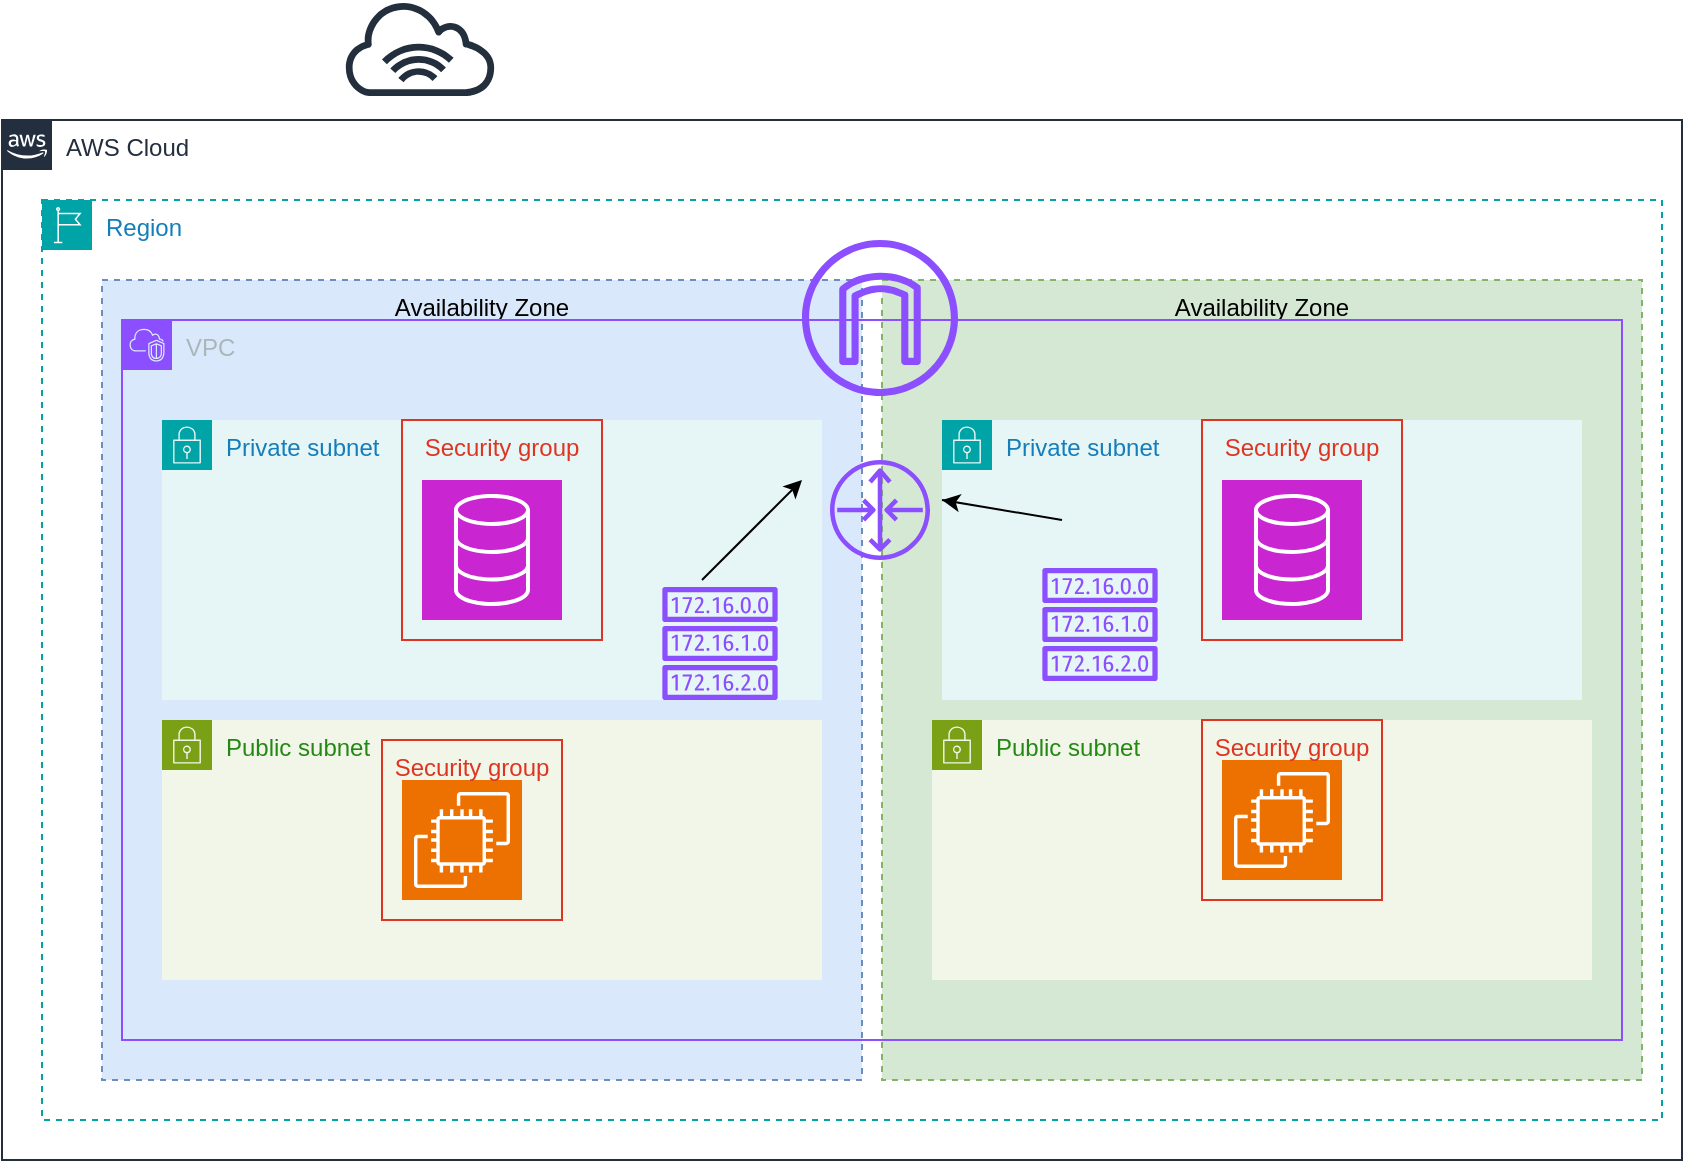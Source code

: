 <mxfile version="26.0.3">
  <diagram name="Page-1" id="RZY3JpxBHkTG_u_wGFGS">
    <mxGraphModel dx="876" dy="1796" grid="1" gridSize="10" guides="1" tooltips="1" connect="1" arrows="1" fold="1" page="1" pageScale="1" pageWidth="850" pageHeight="1100" math="0" shadow="0">
      <root>
        <mxCell id="0" />
        <mxCell id="1" parent="0" />
        <mxCell id="8vWoVJzwzstvlCPn-cag-1" value="AWS Cloud" style="points=[[0,0],[0.25,0],[0.5,0],[0.75,0],[1,0],[1,0.25],[1,0.5],[1,0.75],[1,1],[0.75,1],[0.5,1],[0.25,1],[0,1],[0,0.75],[0,0.5],[0,0.25]];outlineConnect=0;gradientColor=none;html=1;whiteSpace=wrap;fontSize=12;fontStyle=0;container=1;pointerEvents=0;collapsible=0;recursiveResize=0;shape=mxgraph.aws4.group;grIcon=mxgraph.aws4.group_aws_cloud_alt;strokeColor=#232F3E;fillColor=none;verticalAlign=top;align=left;spacingLeft=30;fontColor=#232F3E;dashed=0;movable=0;resizable=0;rotatable=0;deletable=0;editable=0;locked=1;connectable=0;" parent="1" vertex="1">
          <mxGeometry x="10" y="30" width="840" height="520" as="geometry" />
        </mxCell>
        <mxCell id="8vWoVJzwzstvlCPn-cag-2" value="Region" style="points=[[0,0],[0.25,0],[0.5,0],[0.75,0],[1,0],[1,0.25],[1,0.5],[1,0.75],[1,1],[0.75,1],[0.5,1],[0.25,1],[0,1],[0,0.75],[0,0.5],[0,0.25]];outlineConnect=0;gradientColor=none;html=1;whiteSpace=wrap;fontSize=12;fontStyle=0;container=1;pointerEvents=0;collapsible=0;recursiveResize=0;shape=mxgraph.aws4.group;grIcon=mxgraph.aws4.group_region;strokeColor=#00A4A6;fillColor=none;verticalAlign=top;align=left;spacingLeft=30;fontColor=#147EBA;dashed=1;movable=0;resizable=0;rotatable=0;deletable=0;editable=0;locked=1;connectable=0;" parent="1" vertex="1">
          <mxGeometry x="30" y="70" width="810" height="460" as="geometry" />
        </mxCell>
        <mxCell id="8vWoVJzwzstvlCPn-cag-7" value="Availability Zone" style="fillColor=#d5e8d4;strokeColor=#82b366;dashed=1;verticalAlign=top;fontStyle=0;whiteSpace=wrap;html=1;movable=0;resizable=0;rotatable=0;deletable=0;editable=0;locked=1;connectable=0;" parent="8vWoVJzwzstvlCPn-cag-2" vertex="1">
          <mxGeometry x="420" y="40" width="380" height="400" as="geometry" />
        </mxCell>
        <mxCell id="8vWoVJzwzstvlCPn-cag-10" value="Availability Zone" style="fillColor=none;strokeColor=#147EBA;dashed=1;verticalAlign=top;fontStyle=0;fontColor=#147EBA;whiteSpace=wrap;html=1;movable=0;resizable=0;rotatable=0;deletable=0;editable=0;locked=1;connectable=0;" parent="8vWoVJzwzstvlCPn-cag-2" vertex="1">
          <mxGeometry x="30" y="40" width="380" height="400" as="geometry" />
        </mxCell>
        <mxCell id="8vWoVJzwzstvlCPn-cag-4" value="Availability Zone" style="dashed=1;verticalAlign=top;fontStyle=0;whiteSpace=wrap;html=1;fillColor=#dae8fc;strokeColor=#6c8ebf;movable=0;resizable=0;rotatable=0;deletable=0;editable=0;locked=1;connectable=0;" parent="8vWoVJzwzstvlCPn-cag-2" vertex="1">
          <mxGeometry x="30" y="40" width="380" height="400" as="geometry" />
        </mxCell>
        <mxCell id="8vWoVJzwzstvlCPn-cag-9" value="Private subnet" style="points=[[0,0],[0.25,0],[0.5,0],[0.75,0],[1,0],[1,0.25],[1,0.5],[1,0.75],[1,1],[0.75,1],[0.5,1],[0.25,1],[0,1],[0,0.75],[0,0.5],[0,0.25]];outlineConnect=0;gradientColor=none;html=1;whiteSpace=wrap;fontSize=12;fontStyle=0;container=1;pointerEvents=0;collapsible=0;recursiveResize=0;shape=mxgraph.aws4.group;grIcon=mxgraph.aws4.group_security_group;grStroke=0;strokeColor=#00A4A6;fillColor=#E6F6F7;verticalAlign=top;align=left;spacingLeft=30;fontColor=#147EBA;dashed=0;movable=0;resizable=0;rotatable=0;deletable=0;editable=0;locked=1;connectable=0;" parent="8vWoVJzwzstvlCPn-cag-2" vertex="1">
          <mxGeometry x="60" y="110" width="330" height="140" as="geometry" />
        </mxCell>
        <mxCell id="8vWoVJzwzstvlCPn-cag-11" value="Private subnet" style="points=[[0,0],[0.25,0],[0.5,0],[0.75,0],[1,0],[1,0.25],[1,0.5],[1,0.75],[1,1],[0.75,1],[0.5,1],[0.25,1],[0,1],[0,0.75],[0,0.5],[0,0.25]];outlineConnect=0;gradientColor=none;html=1;whiteSpace=wrap;fontSize=12;fontStyle=0;container=1;pointerEvents=0;collapsible=0;recursiveResize=0;shape=mxgraph.aws4.group;grIcon=mxgraph.aws4.group_security_group;grStroke=0;strokeColor=#00A4A6;fillColor=#E6F6F7;verticalAlign=top;align=left;spacingLeft=30;fontColor=#147EBA;dashed=0;movable=0;resizable=0;rotatable=0;deletable=0;editable=0;locked=1;connectable=0;" parent="8vWoVJzwzstvlCPn-cag-2" vertex="1">
          <mxGeometry x="450" y="110" width="320" height="140" as="geometry" />
        </mxCell>
        <mxCell id="8vWoVJzwzstvlCPn-cag-13" value="Public subnet" style="points=[[0,0],[0.25,0],[0.5,0],[0.75,0],[1,0],[1,0.25],[1,0.5],[1,0.75],[1,1],[0.75,1],[0.5,1],[0.25,1],[0,1],[0,0.75],[0,0.5],[0,0.25]];outlineConnect=0;gradientColor=none;html=1;whiteSpace=wrap;fontSize=12;fontStyle=0;container=1;pointerEvents=0;collapsible=0;recursiveResize=0;shape=mxgraph.aws4.group;grIcon=mxgraph.aws4.group_security_group;grStroke=0;strokeColor=#7AA116;fillColor=#F2F6E8;verticalAlign=top;align=left;spacingLeft=30;fontColor=#248814;dashed=0;movable=0;resizable=0;rotatable=0;deletable=0;editable=0;locked=1;connectable=0;" parent="8vWoVJzwzstvlCPn-cag-2" vertex="1">
          <mxGeometry x="60" y="260" width="330" height="130" as="geometry" />
        </mxCell>
        <mxCell id="8vWoVJzwzstvlCPn-cag-15" value="Public subnet" style="points=[[0,0],[0.25,0],[0.5,0],[0.75,0],[1,0],[1,0.25],[1,0.5],[1,0.75],[1,1],[0.75,1],[0.5,1],[0.25,1],[0,1],[0,0.75],[0,0.5],[0,0.25]];outlineConnect=0;gradientColor=none;html=1;whiteSpace=wrap;fontSize=12;fontStyle=0;container=1;pointerEvents=0;collapsible=0;recursiveResize=0;shape=mxgraph.aws4.group;grIcon=mxgraph.aws4.group_security_group;grStroke=0;strokeColor=#7AA116;fillColor=#F2F6E8;verticalAlign=top;align=left;spacingLeft=30;fontColor=#248814;dashed=0;movable=0;resizable=0;rotatable=0;deletable=0;editable=0;locked=1;connectable=0;" parent="8vWoVJzwzstvlCPn-cag-2" vertex="1">
          <mxGeometry x="445" y="260" width="330" height="130" as="geometry" />
        </mxCell>
        <mxCell id="8vWoVJzwzstvlCPn-cag-19" value="" style="sketch=0;points=[[0,0,0],[0.25,0,0],[0.5,0,0],[0.75,0,0],[1,0,0],[0,1,0],[0.25,1,0],[0.5,1,0],[0.75,1,0],[1,1,0],[0,0.25,0],[0,0.5,0],[0,0.75,0],[1,0.25,0],[1,0.5,0],[1,0.75,0]];outlineConnect=0;fontColor=#232F3E;fillColor=#C925D1;strokeColor=#ffffff;dashed=0;verticalLabelPosition=bottom;verticalAlign=top;align=center;html=1;fontSize=12;fontStyle=0;aspect=fixed;shape=mxgraph.aws4.resourceIcon;resIcon=mxgraph.aws4.database;movable=0;resizable=0;rotatable=0;deletable=0;editable=0;locked=1;connectable=0;" parent="8vWoVJzwzstvlCPn-cag-2" vertex="1">
          <mxGeometry x="590" y="140" width="70" height="70" as="geometry" />
        </mxCell>
        <mxCell id="dAmSTNGicTa_rcGdrwJO-2" value="" style="sketch=0;outlineConnect=0;fontColor=#232F3E;gradientColor=none;fillColor=#8C4FFF;strokeColor=none;dashed=0;verticalLabelPosition=bottom;verticalAlign=top;align=center;html=1;fontSize=12;fontStyle=0;aspect=fixed;pointerEvents=1;shape=mxgraph.aws4.internet_gateway;movable=0;resizable=0;rotatable=0;deletable=0;editable=0;locked=1;connectable=0;" vertex="1" parent="8vWoVJzwzstvlCPn-cag-2">
          <mxGeometry x="380" y="20" width="78" height="78" as="geometry" />
        </mxCell>
        <mxCell id="dAmSTNGicTa_rcGdrwJO-1" value="" style="sketch=0;outlineConnect=0;fontColor=#232F3E;gradientColor=none;fillColor=#8C4FFF;strokeColor=none;dashed=0;verticalLabelPosition=bottom;verticalAlign=top;align=center;html=1;fontSize=12;fontStyle=0;aspect=fixed;pointerEvents=1;shape=mxgraph.aws4.router;movable=0;resizable=0;rotatable=0;deletable=0;editable=0;locked=1;connectable=0;" vertex="1" parent="8vWoVJzwzstvlCPn-cag-2">
          <mxGeometry x="394" y="130" width="50" height="50" as="geometry" />
        </mxCell>
        <mxCell id="dAmSTNGicTa_rcGdrwJO-3" value="" style="sketch=0;outlineConnect=0;fontColor=#232F3E;gradientColor=none;fillColor=#8C4FFF;strokeColor=none;dashed=0;verticalLabelPosition=bottom;verticalAlign=top;align=center;html=1;fontSize=12;fontStyle=0;aspect=fixed;pointerEvents=1;shape=mxgraph.aws4.route_table;movable=0;resizable=0;rotatable=0;deletable=0;editable=0;locked=1;connectable=0;" vertex="1" parent="8vWoVJzwzstvlCPn-cag-2">
          <mxGeometry x="500" y="184" width="58" height="56.51" as="geometry" />
        </mxCell>
        <mxCell id="dAmSTNGicTa_rcGdrwJO-4" value="" style="sketch=0;outlineConnect=0;fontColor=#232F3E;gradientColor=none;fillColor=#8C4FFF;strokeColor=none;dashed=0;verticalLabelPosition=bottom;verticalAlign=top;align=center;html=1;fontSize=12;fontStyle=0;aspect=fixed;pointerEvents=1;shape=mxgraph.aws4.route_table;movable=0;resizable=0;rotatable=0;deletable=0;editable=0;locked=1;connectable=0;" vertex="1" parent="8vWoVJzwzstvlCPn-cag-2">
          <mxGeometry x="310" y="193.49" width="58" height="56.51" as="geometry" />
        </mxCell>
        <mxCell id="8vWoVJzwzstvlCPn-cag-8" value="VPC" style="points=[[0,0],[0.25,0],[0.5,0],[0.75,0],[1,0],[1,0.25],[1,0.5],[1,0.75],[1,1],[0.75,1],[0.5,1],[0.25,1],[0,1],[0,0.75],[0,0.5],[0,0.25]];outlineConnect=0;gradientColor=none;html=1;whiteSpace=wrap;fontSize=12;fontStyle=0;container=1;pointerEvents=0;collapsible=0;recursiveResize=0;shape=mxgraph.aws4.group;grIcon=mxgraph.aws4.group_vpc2;strokeColor=#8C4FFF;fillColor=none;verticalAlign=top;align=left;spacingLeft=30;fontColor=#AAB7B8;dashed=0;movable=0;resizable=0;rotatable=0;deletable=0;editable=0;locked=1;connectable=0;" parent="1" vertex="1">
          <mxGeometry x="70" y="130" width="750" height="360" as="geometry" />
        </mxCell>
        <mxCell id="8vWoVJzwzstvlCPn-cag-16" value="" style="sketch=0;points=[[0,0,0],[0.25,0,0],[0.5,0,0],[0.75,0,0],[1,0,0],[0,1,0],[0.25,1,0],[0.5,1,0],[0.75,1,0],[1,1,0],[0,0.25,0],[0,0.5,0],[0,0.75,0],[1,0.25,0],[1,0.5,0],[1,0.75,0]];outlineConnect=0;fontColor=#232F3E;fillColor=#ED7100;strokeColor=#ffffff;dashed=0;verticalLabelPosition=bottom;verticalAlign=top;align=center;html=1;fontSize=12;fontStyle=0;aspect=fixed;shape=mxgraph.aws4.resourceIcon;resIcon=mxgraph.aws4.ec2;movable=0;resizable=0;rotatable=0;deletable=0;editable=0;locked=1;connectable=0;" parent="8vWoVJzwzstvlCPn-cag-8" vertex="1">
          <mxGeometry x="140" y="230" width="60" height="60" as="geometry" />
        </mxCell>
        <mxCell id="8vWoVJzwzstvlCPn-cag-17" value="" style="sketch=0;points=[[0,0,0],[0.25,0,0],[0.5,0,0],[0.75,0,0],[1,0,0],[0,1,0],[0.25,1,0],[0.5,1,0],[0.75,1,0],[1,1,0],[0,0.25,0],[0,0.5,0],[0,0.75,0],[1,0.25,0],[1,0.5,0],[1,0.75,0]];outlineConnect=0;fontColor=#232F3E;fillColor=#ED7100;strokeColor=#ffffff;dashed=0;verticalLabelPosition=bottom;verticalAlign=top;align=center;html=1;fontSize=12;fontStyle=0;aspect=fixed;shape=mxgraph.aws4.resourceIcon;resIcon=mxgraph.aws4.ec2;movable=0;resizable=0;rotatable=0;deletable=0;editable=0;locked=1;connectable=0;" parent="8vWoVJzwzstvlCPn-cag-8" vertex="1">
          <mxGeometry x="550" y="220" width="60" height="60" as="geometry" />
        </mxCell>
        <mxCell id="8vWoVJzwzstvlCPn-cag-18" value="" style="sketch=0;points=[[0,0,0],[0.25,0,0],[0.5,0,0],[0.75,0,0],[1,0,0],[0,1,0],[0.25,1,0],[0.5,1,0],[0.75,1,0],[1,1,0],[0,0.25,0],[0,0.5,0],[0,0.75,0],[1,0.25,0],[1,0.5,0],[1,0.75,0]];outlineConnect=0;fontColor=#232F3E;fillColor=#C925D1;strokeColor=#ffffff;dashed=0;verticalLabelPosition=bottom;verticalAlign=top;align=center;html=1;fontSize=12;fontStyle=0;aspect=fixed;shape=mxgraph.aws4.resourceIcon;resIcon=mxgraph.aws4.database;movable=0;resizable=0;rotatable=0;deletable=0;editable=0;locked=1;connectable=0;" parent="8vWoVJzwzstvlCPn-cag-8" vertex="1">
          <mxGeometry x="150" y="80" width="70" height="70" as="geometry" />
        </mxCell>
        <mxCell id="dAmSTNGicTa_rcGdrwJO-6" value="" style="endArrow=classic;html=1;rounded=0;" edge="1" parent="1">
          <mxGeometry width="50" height="50" relative="1" as="geometry">
            <mxPoint x="480" y="220" as="sourcePoint" />
            <mxPoint x="480" y="220" as="targetPoint" />
            <Array as="points">
              <mxPoint x="540" y="230" />
            </Array>
          </mxGeometry>
        </mxCell>
        <mxCell id="dAmSTNGicTa_rcGdrwJO-8" value="" style="endArrow=classic;html=1;rounded=0;" edge="1" parent="1">
          <mxGeometry width="50" height="50" relative="1" as="geometry">
            <mxPoint x="360" y="260" as="sourcePoint" />
            <mxPoint x="410" y="210" as="targetPoint" />
          </mxGeometry>
        </mxCell>
        <mxCell id="dAmSTNGicTa_rcGdrwJO-9" value="" style="sketch=0;outlineConnect=0;fontColor=#232F3E;gradientColor=none;fillColor=#232F3D;strokeColor=none;dashed=0;verticalLabelPosition=bottom;verticalAlign=top;align=center;html=1;fontSize=12;fontStyle=0;aspect=fixed;pointerEvents=1;shape=mxgraph.aws4.internet_alt1;" vertex="1" parent="1">
          <mxGeometry x="180" y="-30" width="78" height="48" as="geometry" />
        </mxCell>
        <mxCell id="dAmSTNGicTa_rcGdrwJO-10" value="Security group" style="fillColor=none;strokeColor=#DD3522;verticalAlign=top;fontStyle=0;fontColor=#DD3522;whiteSpace=wrap;html=1;" vertex="1" parent="1">
          <mxGeometry x="200" y="340" width="90" height="90" as="geometry" />
        </mxCell>
        <mxCell id="dAmSTNGicTa_rcGdrwJO-11" value="Security group" style="fillColor=none;strokeColor=#DD3522;verticalAlign=top;fontStyle=0;fontColor=#DD3522;whiteSpace=wrap;html=1;" vertex="1" parent="1">
          <mxGeometry x="210" y="180" width="100" height="110" as="geometry" />
        </mxCell>
        <mxCell id="dAmSTNGicTa_rcGdrwJO-12" value="Security group" style="fillColor=none;strokeColor=#DD3522;verticalAlign=top;fontStyle=0;fontColor=#DD3522;whiteSpace=wrap;html=1;" vertex="1" parent="1">
          <mxGeometry x="610" y="180" width="100" height="110" as="geometry" />
        </mxCell>
        <mxCell id="dAmSTNGicTa_rcGdrwJO-13" value="Security group" style="fillColor=none;strokeColor=#DD3522;verticalAlign=top;fontStyle=0;fontColor=#DD3522;whiteSpace=wrap;html=1;" vertex="1" parent="1">
          <mxGeometry x="610" y="330" width="90" height="90" as="geometry" />
        </mxCell>
      </root>
    </mxGraphModel>
  </diagram>
</mxfile>
